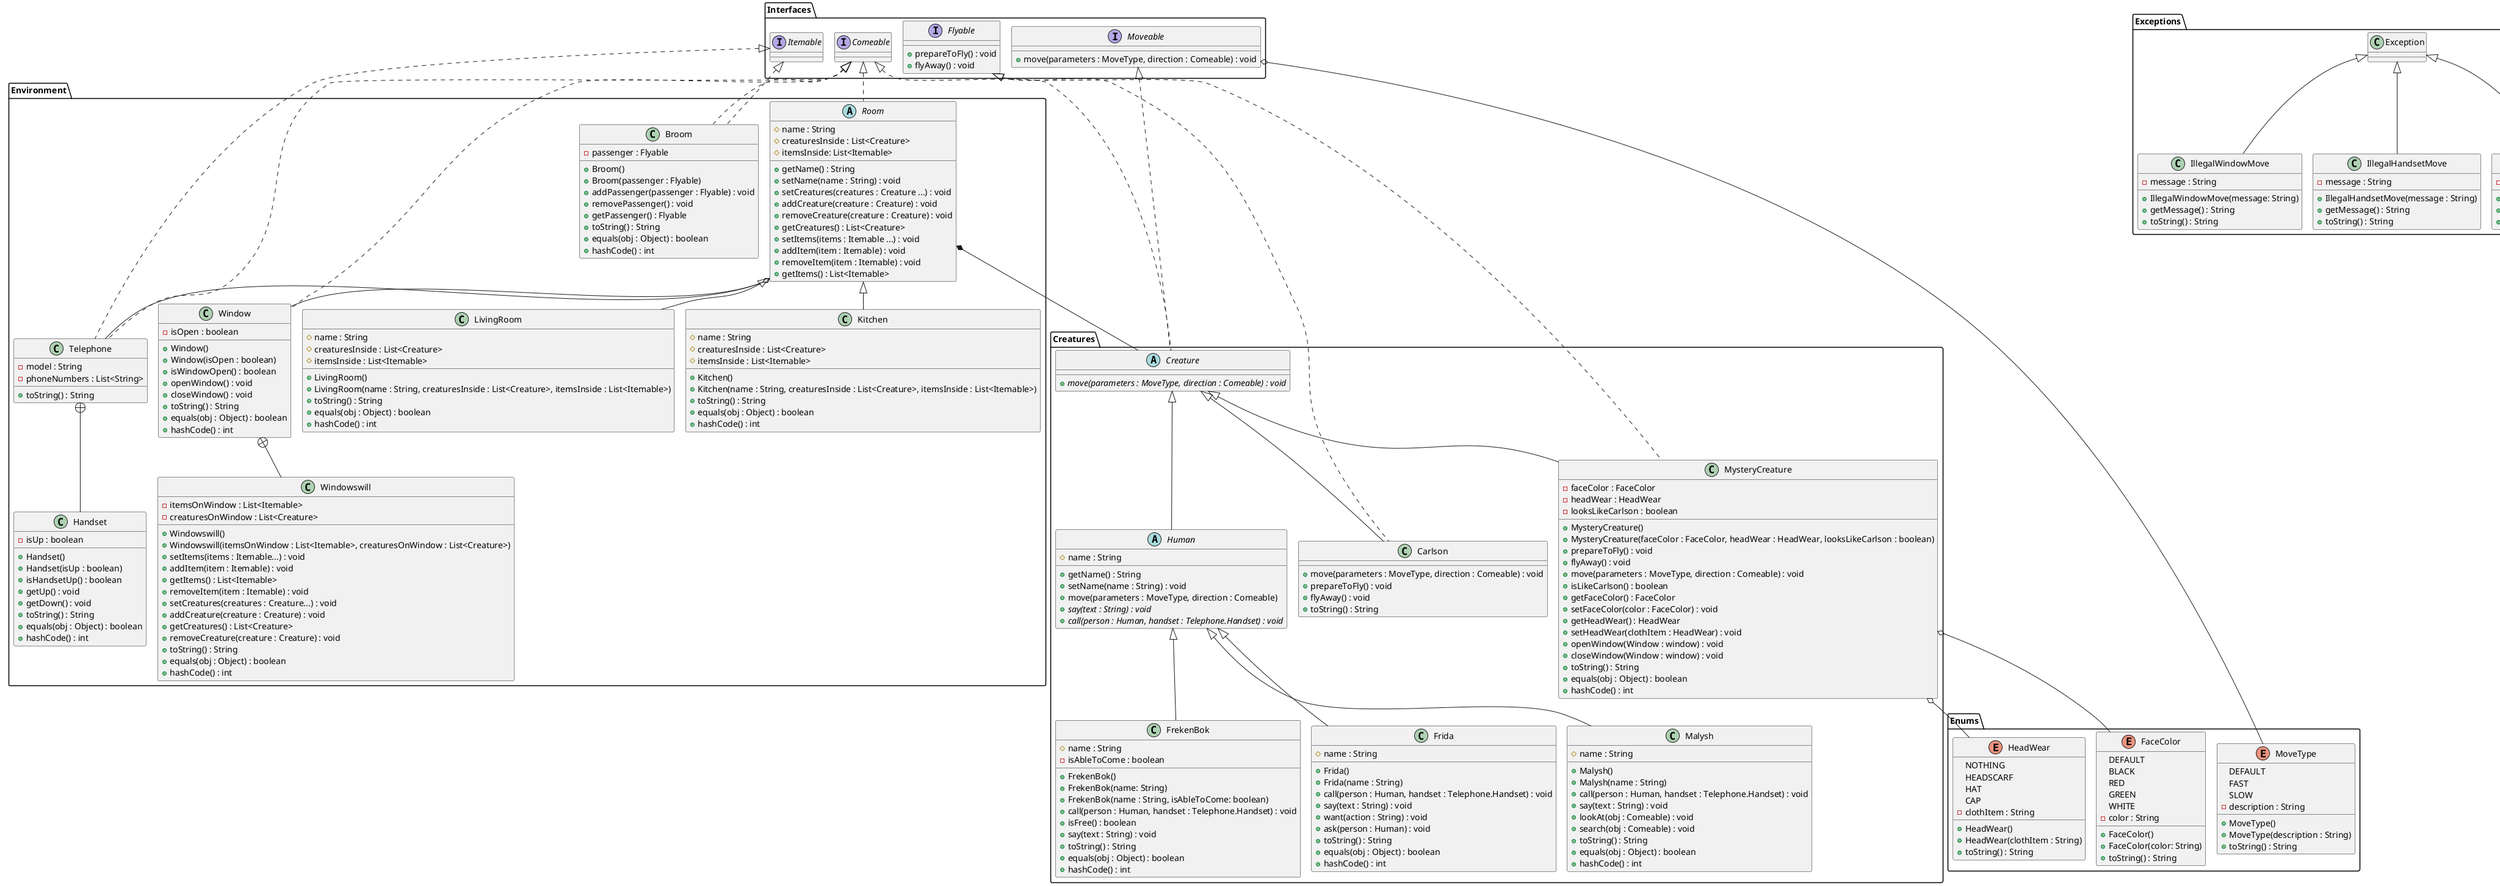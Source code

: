 @startuml
!pragma layout smetana

package "Interfaces" {
interface Moveable {
+move(parameters : MoveType, direction : Comeable) : void
}

interface Flyable {
+prepareToFly() : void
+flyAway() : void
}

interface Itemable

interface Comeable
}


package "Creatures" {
abstract class Creature {
+{abstract}move(parameters : MoveType, direction : Comeable) : void
}

abstract class Human {
#name : String
+getName() : String
+setName(name : String) : void
+move(parameters : MoveType, direction : Comeable)
+{abstract}say(text : String) : void
+{abstract}call(person : Human, handset : Telephone.Handset) : void
}

class FrekenBok {
#name : String
-isAbleToCome : boolean
+FrekenBok()
+FrekenBok(name: String)
+FrekenBok(name : String, isAbleToCome: boolean)
+call(person : Human, handset : Telephone.Handset) : void
+isFree() : boolean
+say(text : String) : void
+toString() : String
+equals(obj : Object) : boolean
+hashCode() : int
}

class Frida {
#name : String
+Frida()
+Frida(name : String)
+call(person : Human, handset : Telephone.Handset) : void
+say(text : String) : void
+want(action : String) : void
+ask(person : Human) : void
+toString() : String
+equals(obj : Object) : boolean
+hashCode() : int
}

class Malysh {
#name : String
+Malysh()
+Malysh(name : String)
+call(person : Human, handset : Telephone.Handset) : void
+say(text : String) : void
+lookAt(obj : Comeable) : void
+search(obj : Comeable) : void
+toString() : String
+equals(obj : Object) : boolean
+hashCode() : int
}

class MysteryCreature {
-faceColor : FaceColor
-headWear : HeadWear
-looksLikeCarlson : boolean
+MysteryCreature()
+MysteryCreature(faceColor : FaceColor, headWear : HeadWear, looksLikeCarlson : boolean)
+prepareToFly() : void
+flyAway() : void
+move(parameters : MoveType, direction : Comeable) : void
+isLikeCarlson() : boolean
+getFaceColor() : FaceColor
+setFaceColor(color : FaceColor) : void
+getHeadWear() : HeadWear
+setHeadWear(clothItem : HeadWear) : void
+openWindow(Window : window) : void
+closeWindow(Window : window) : void
+toString() : String
+equals(obj : Object) : boolean
+hashCode() : int
}

class Carlson {
+move(parameters : MoveType, direction : Comeable) : void
+prepareToFly() : void
+flyAway() : void
+toString() : String
}

Moveable <|.. Creature
Comeable <|.. Creature
Creature <|-- Human
Creature <|-- MysteryCreature
Creature <|-- Carlson
Flyable <|.. MysteryCreature
Flyable <|.. Carlson
Human <|-- FrekenBok
Human <|-- Frida
Human <|-- Malysh
}

package "Enums" {
enum MoveType {
DEFAULT
FAST
SLOW
-description : String
+MoveType()
+MoveType(description : String)
+toString() : String
}

enum FaceColor {
DEFAULT
BLACK
RED
GREEN
WHITE
-color : String
+FaceColor()
+FaceColor(color: String)
+toString() : String
}

enum HeadWear {
NOTHING
HEADSCARF
HAT
CAP
-clothItem : String
+HeadWear()
+HeadWear(clothItem : String)
+toString() : String
}
}

package "Environment" {
abstract class Room {
#name : String
#creaturesInside : List<Creature>
#itemsInside: List<Itemable>
+getName() : String
+setName(name : String) : void
+setCreatures(creatures : Creature ...) : void
+addCreature(creature : Creature) : void
+removeCreature(creature : Creature) : void
+getCreatures() : List<Creature>
+setItems(items : Itemable ...) : void
+addItem(item : Itemable) : void
+removeItem(item : Itemable) : void
+getItems() : List<Itemable>
}

class LivingRoom {
#name : String
#creaturesInside : List<Creature>
#itemsInside : List<Itemable>
+LivingRoom()
+LivingRoom(name : String, creaturesInside : List<Creature>, itemsInside : List<Itemable>)
+toString() : String
+equals(obj : Object) : boolean
+hashCode() : int
}

class Kitchen {
#name : String
#creaturesInside : List<Creature>
#itemsInside : List<Itemable>
+Kitchen()
+Kitchen(name : String, creaturesInside : List<Creature>, itemsInside : List<Itemable>)
+toString() : String
+equals(obj : Object) : boolean
+hashCode() : int
}

class Window {
-isOpen : boolean
+Window()
+Window(isOpen : boolean)
+isWindowOpen() : boolean
+openWindow() : void
+closeWindow() : void
+toString() : String
+equals(obj : Object) : boolean
+hashCode() : int
}

class Windowswill {
-itemsOnWindow : List<Itemable>
-creaturesOnWindow : List<Creature>
+Windowswill()
+Windowswill(itemsOnWindow : List<Itemable>, creaturesOnWindow : List<Creature>)
+setItems(items : Itemable...) : void
+addItem(item : Itemable) : void
+getItems() : List<Itemable>
+removeItem(item : Itemable) : void
+setCreatures(creatures : Creature...) : void
+addCreature(creature : Creature) : void
+getCreatures() : List<Creature>
+removeCreature(creature : Creature) : void
+toString() : String
+equals(obj : Object) : boolean
+hashCode() : int
}

class Broom {
-passenger : Flyable
+Broom()
+Broom(passenger : Flyable)
+addPassenger(passenger : Flyable) : void
+removePassenger() : void
+getPassenger() : Flyable
+toString() : String
+equals(obj : Object) : boolean
+hashCode() : int
}

class Telephone {
-model : String
-phoneNumbers : List<String>
+toString() : String
}

class Handset {
-isUp : boolean
+Handset()
+Handset(isUp : boolean)
+isHandsetUp() : boolean
+getUp() : void
+getDown() : void
+toString() : String
+equals(obj : Object) : boolean
+hashCode() : int
}

Room <|-- LivingRoom
Room <|-- Kitchen
Window +-- Windowswill
Telephone +-- Handset
Itemable <|.. Broom
Itemable <|.. Telephone
Comeable <|.. Broom
Comeable <|.. Telephone
Comeable <|.. Window
Comeable <|.. Room
Room *-- Creature
Room o-- Window
Room o-- Telephone
}

package "Exceptions" {
class Exception

class IllegalWindowMove {
-message : String
+IllegalWindowMove(message: String)
+getMessage() : String
+toString() : String
}

class IllegalHandsetMove {
-message : String
+IllegalHandsetMove(message : String)
+getMessage() : String
+toString() : String
}

class IllegalBroomMove {
-message : String
+IllegalBroomMove(message : String)
+getMessage() : String
+toString() : String
}

Exception <|-- IllegalWindowMove
Exception <|-- IllegalHandsetMove
Exception <|-- IllegalBroomMove
}

Moveable o-- MoveType
MysteryCreature o-- HeadWear
MysteryCreature o-- FaceColor
@enduml